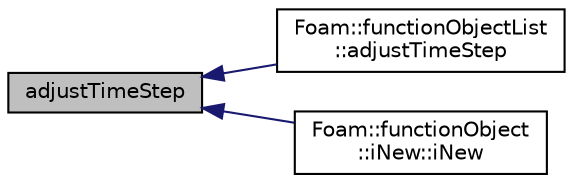digraph "adjustTimeStep"
{
  bgcolor="transparent";
  edge [fontname="Helvetica",fontsize="10",labelfontname="Helvetica",labelfontsize="10"];
  node [fontname="Helvetica",fontsize="10",shape=record];
  rankdir="LR";
  Node1 [label="adjustTimeStep",height=0.2,width=0.4,color="black", fillcolor="grey75", style="filled", fontcolor="black"];
  Node1 -> Node2 [dir="back",color="midnightblue",fontsize="10",style="solid",fontname="Helvetica"];
  Node2 [label="Foam::functionObjectList\l::adjustTimeStep",height=0.2,width=0.4,color="black",URL="$a00872.html#a8a88aad980720a56ff0ff3254f885bf9",tooltip="Called at the end of Time::adjustDeltaT() if adjustTime is true. "];
  Node1 -> Node3 [dir="back",color="midnightblue",fontsize="10",style="solid",fontname="Helvetica"];
  Node3 [label="Foam::functionObject\l::iNew::iNew",height=0.2,width=0.4,color="black",URL="$a01070.html#af4d182d25bff0a6059f5e82e55810282"];
}

